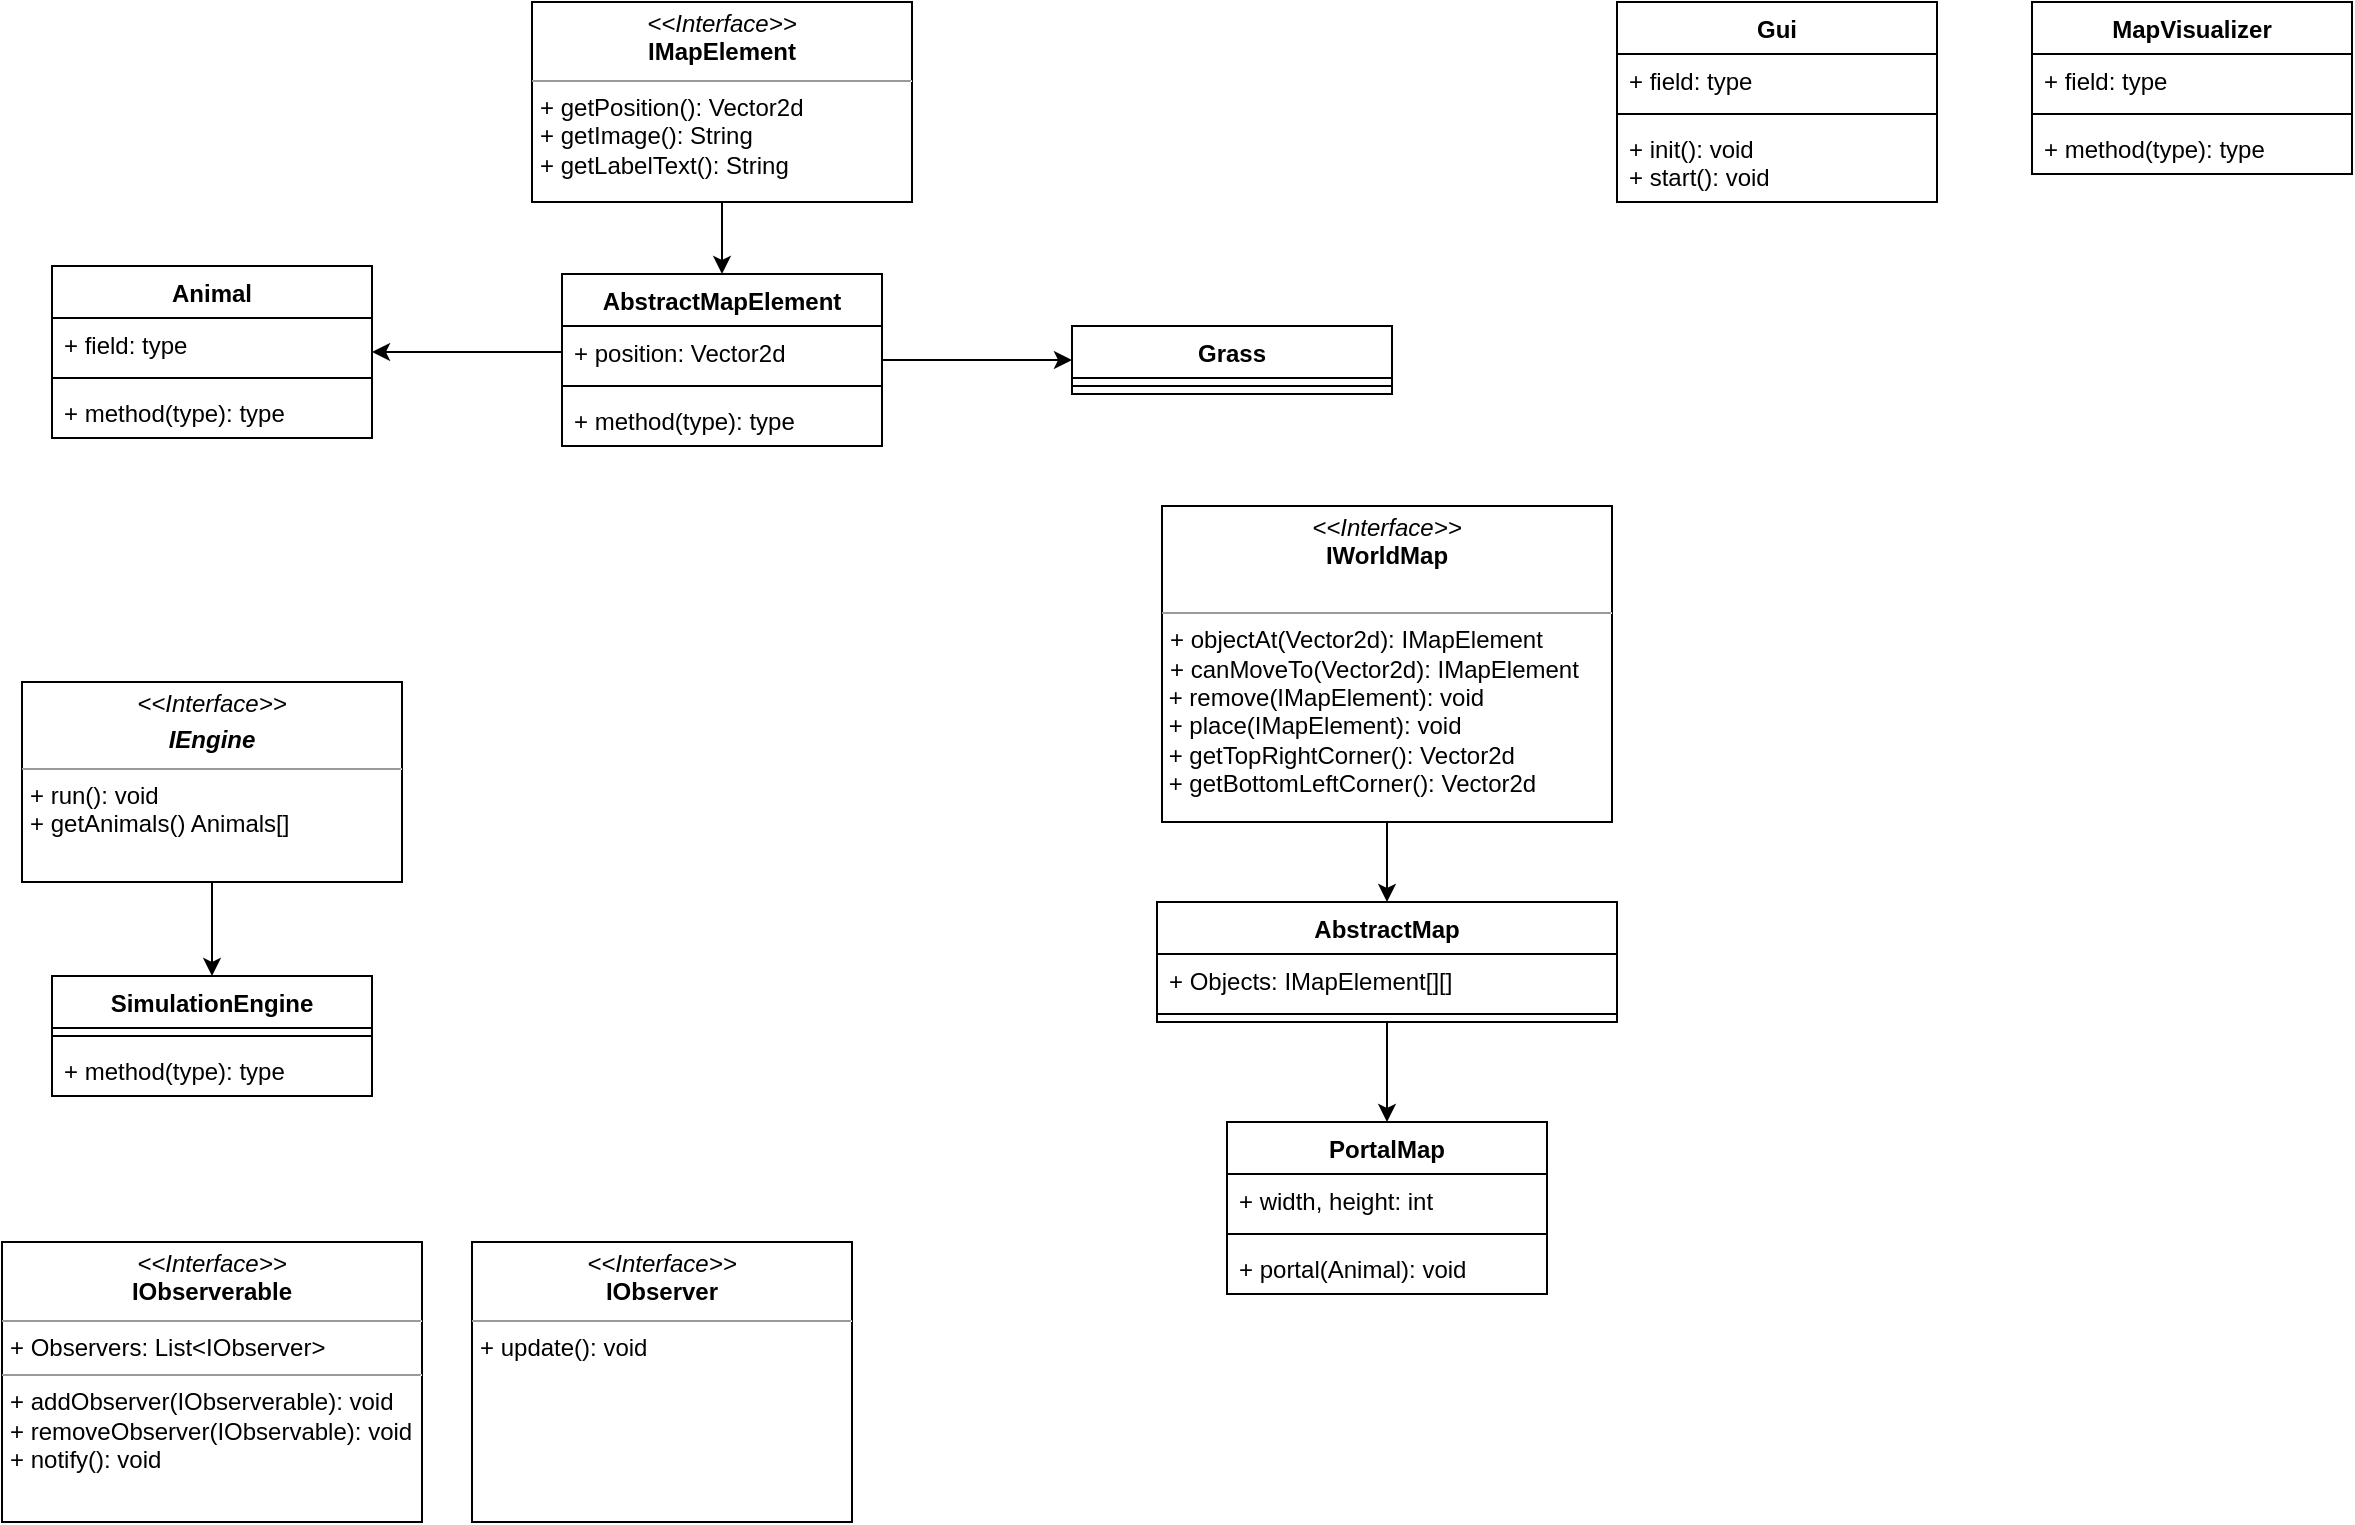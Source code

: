 <mxfile version="20.6.0" type="device"><diagram name="Page-1" id="c4acf3e9-155e-7222-9cf6-157b1a14988f"><mxGraphModel dx="1422" dy="786" grid="1" gridSize="10" guides="1" tooltips="1" connect="1" arrows="1" fold="1" page="1" pageScale="1" pageWidth="850" pageHeight="1100" background="none" math="0" shadow="0"><root><mxCell id="0"/><mxCell id="1" parent="0"/><mxCell id="h08GSDtJBgSL2ukh6FqR-1" value="Animal" style="swimlane;fontStyle=1;align=center;verticalAlign=top;childLayout=stackLayout;horizontal=1;startSize=26;horizontalStack=0;resizeParent=1;resizeParentMax=0;resizeLast=0;collapsible=1;marginBottom=0;" vertex="1" parent="1"><mxGeometry x="70" y="152" width="160" height="86" as="geometry"/></mxCell><mxCell id="h08GSDtJBgSL2ukh6FqR-2" value="+ field: type" style="text;strokeColor=none;fillColor=none;align=left;verticalAlign=top;spacingLeft=4;spacingRight=4;overflow=hidden;rotatable=0;points=[[0,0.5],[1,0.5]];portConstraint=eastwest;" vertex="1" parent="h08GSDtJBgSL2ukh6FqR-1"><mxGeometry y="26" width="160" height="26" as="geometry"/></mxCell><mxCell id="h08GSDtJBgSL2ukh6FqR-3" value="" style="line;strokeWidth=1;fillColor=none;align=left;verticalAlign=middle;spacingTop=-1;spacingLeft=3;spacingRight=3;rotatable=0;labelPosition=right;points=[];portConstraint=eastwest;strokeColor=inherit;" vertex="1" parent="h08GSDtJBgSL2ukh6FqR-1"><mxGeometry y="52" width="160" height="8" as="geometry"/></mxCell><mxCell id="h08GSDtJBgSL2ukh6FqR-4" value="+ method(type): type" style="text;strokeColor=none;fillColor=none;align=left;verticalAlign=top;spacingLeft=4;spacingRight=4;overflow=hidden;rotatable=0;points=[[0,0.5],[1,0.5]];portConstraint=eastwest;" vertex="1" parent="h08GSDtJBgSL2ukh6FqR-1"><mxGeometry y="60" width="160" height="26" as="geometry"/></mxCell><mxCell id="h08GSDtJBgSL2ukh6FqR-5" value="Grass" style="swimlane;fontStyle=1;align=center;verticalAlign=top;childLayout=stackLayout;horizontal=1;startSize=26;horizontalStack=0;resizeParent=1;resizeParentMax=0;resizeLast=0;collapsible=1;marginBottom=0;" vertex="1" parent="1"><mxGeometry x="580" y="182" width="160" height="34" as="geometry"/></mxCell><mxCell id="h08GSDtJBgSL2ukh6FqR-7" value="" style="line;strokeWidth=1;fillColor=none;align=left;verticalAlign=middle;spacingTop=-1;spacingLeft=3;spacingRight=3;rotatable=0;labelPosition=right;points=[];portConstraint=eastwest;strokeColor=inherit;" vertex="1" parent="h08GSDtJBgSL2ukh6FqR-5"><mxGeometry y="26" width="160" height="8" as="geometry"/></mxCell><mxCell id="h08GSDtJBgSL2ukh6FqR-9" value="PortalMap" style="swimlane;fontStyle=1;align=center;verticalAlign=top;childLayout=stackLayout;horizontal=1;startSize=26;horizontalStack=0;resizeParent=1;resizeParentMax=0;resizeLast=0;collapsible=1;marginBottom=0;" vertex="1" parent="1"><mxGeometry x="657.5" y="580" width="160" height="86" as="geometry"/></mxCell><mxCell id="h08GSDtJBgSL2ukh6FqR-10" value="+ width, height: int" style="text;strokeColor=none;fillColor=none;align=left;verticalAlign=top;spacingLeft=4;spacingRight=4;overflow=hidden;rotatable=0;points=[[0,0.5],[1,0.5]];portConstraint=eastwest;" vertex="1" parent="h08GSDtJBgSL2ukh6FqR-9"><mxGeometry y="26" width="160" height="26" as="geometry"/></mxCell><mxCell id="h08GSDtJBgSL2ukh6FqR-11" value="" style="line;strokeWidth=1;fillColor=none;align=left;verticalAlign=middle;spacingTop=-1;spacingLeft=3;spacingRight=3;rotatable=0;labelPosition=right;points=[];portConstraint=eastwest;strokeColor=inherit;" vertex="1" parent="h08GSDtJBgSL2ukh6FqR-9"><mxGeometry y="52" width="160" height="8" as="geometry"/></mxCell><mxCell id="h08GSDtJBgSL2ukh6FqR-12" value="+ portal(Animal): void" style="text;strokeColor=none;fillColor=none;align=left;verticalAlign=top;spacingLeft=4;spacingRight=4;overflow=hidden;rotatable=0;points=[[0,0.5],[1,0.5]];portConstraint=eastwest;" vertex="1" parent="h08GSDtJBgSL2ukh6FqR-9"><mxGeometry y="60" width="160" height="26" as="geometry"/></mxCell><mxCell id="h08GSDtJBgSL2ukh6FqR-46" style="edgeStyle=orthogonalEdgeStyle;rounded=0;orthogonalLoop=1;jettySize=auto;html=1;entryX=0.5;entryY=0;entryDx=0;entryDy=0;" edge="1" parent="1" source="h08GSDtJBgSL2ukh6FqR-14" target="h08GSDtJBgSL2ukh6FqR-21"><mxGeometry relative="1" as="geometry"/></mxCell><mxCell id="h08GSDtJBgSL2ukh6FqR-14" value="&lt;p style=&quot;margin:0px;margin-top:4px;text-align:center;&quot;&gt;&lt;i&gt;&amp;lt;&amp;lt;Interface&amp;gt;&amp;gt;&lt;/i&gt;&lt;/p&gt;&lt;p style=&quot;margin:0px;margin-top:4px;text-align:center;&quot;&gt;&lt;i&gt;&lt;b&gt;IEngine&lt;/b&gt;&lt;/i&gt;&lt;/p&gt;&lt;hr size=&quot;1&quot;&gt;&lt;p style=&quot;margin:0px;margin-left:4px;&quot;&gt;+ run(): void&lt;br&gt;+ getAnimals() Animals[]&lt;/p&gt;" style="verticalAlign=top;align=left;overflow=fill;fontSize=12;fontFamily=Helvetica;html=1;" vertex="1" parent="1"><mxGeometry x="55" y="360" width="190" height="100" as="geometry"/></mxCell><mxCell id="h08GSDtJBgSL2ukh6FqR-44" style="edgeStyle=orthogonalEdgeStyle;rounded=0;orthogonalLoop=1;jettySize=auto;html=1;entryX=0.5;entryY=0;entryDx=0;entryDy=0;" edge="1" parent="1" source="h08GSDtJBgSL2ukh6FqR-15" target="h08GSDtJBgSL2ukh6FqR-17"><mxGeometry relative="1" as="geometry"/></mxCell><mxCell id="h08GSDtJBgSL2ukh6FqR-15" value="&lt;p style=&quot;margin:0px;margin-top:4px;text-align:center;&quot;&gt;&lt;i&gt;&amp;lt;&amp;lt;Interface&amp;gt;&amp;gt;&lt;/i&gt;&lt;br&gt;&lt;b&gt;IWorldMap&lt;/b&gt;&lt;/p&gt;&lt;br&gt;&lt;hr size=&quot;1&quot;&gt;&lt;p style=&quot;margin:0px;margin-left:4px;&quot;&gt;+ objectAt(Vector2d): IMapElement&lt;br&gt;+ canMoveTo(Vector2d): IMapElement&lt;/p&gt;&amp;nbsp;+ remove(IMapElement): void&lt;br&gt;&amp;nbsp;+ place(IMapElement): void&lt;br&gt;&amp;nbsp;+ getTopRightCorner(): Vector2d&lt;br&gt;&amp;nbsp;+ getBottomLeftCorner(): Vector2d" style="verticalAlign=top;align=left;overflow=fill;fontSize=12;fontFamily=Helvetica;html=1;" vertex="1" parent="1"><mxGeometry x="625" y="272" width="225" height="158" as="geometry"/></mxCell><mxCell id="h08GSDtJBgSL2ukh6FqR-41" style="edgeStyle=orthogonalEdgeStyle;rounded=0;orthogonalLoop=1;jettySize=auto;html=1;entryX=0.5;entryY=0;entryDx=0;entryDy=0;" edge="1" parent="1" source="h08GSDtJBgSL2ukh6FqR-16" target="h08GSDtJBgSL2ukh6FqR-37"><mxGeometry relative="1" as="geometry"/></mxCell><mxCell id="h08GSDtJBgSL2ukh6FqR-16" value="&lt;p style=&quot;margin:0px;margin-top:4px;text-align:center;&quot;&gt;&lt;i&gt;&amp;lt;&amp;lt;Interface&amp;gt;&amp;gt;&lt;/i&gt;&lt;br&gt;&lt;b&gt;IMapElement&lt;/b&gt;&lt;/p&gt;&lt;hr size=&quot;1&quot;&gt;&lt;p style=&quot;margin:0px;margin-left:4px;&quot;&gt;+ getPosition(): Vector2d&lt;br&gt;+ getImage(): String&lt;/p&gt;&lt;p style=&quot;margin:0px;margin-left:4px;&quot;&gt;+ getLabelText(): String&lt;/p&gt;" style="verticalAlign=top;align=left;overflow=fill;fontSize=12;fontFamily=Helvetica;html=1;" vertex="1" parent="1"><mxGeometry x="310" y="20" width="190" height="100" as="geometry"/></mxCell><mxCell id="h08GSDtJBgSL2ukh6FqR-45" style="edgeStyle=orthogonalEdgeStyle;rounded=0;orthogonalLoop=1;jettySize=auto;html=1;" edge="1" parent="1" source="h08GSDtJBgSL2ukh6FqR-17" target="h08GSDtJBgSL2ukh6FqR-9"><mxGeometry relative="1" as="geometry"/></mxCell><mxCell id="h08GSDtJBgSL2ukh6FqR-17" value="AbstractMap" style="swimlane;fontStyle=1;align=center;verticalAlign=top;childLayout=stackLayout;horizontal=1;startSize=26;horizontalStack=0;resizeParent=1;resizeParentMax=0;resizeLast=0;collapsible=1;marginBottom=0;" vertex="1" parent="1"><mxGeometry x="622.5" y="470" width="230" height="60" as="geometry"/></mxCell><mxCell id="h08GSDtJBgSL2ukh6FqR-18" value="+ Objects: IMapElement[][]" style="text;strokeColor=none;fillColor=none;align=left;verticalAlign=top;spacingLeft=4;spacingRight=4;overflow=hidden;rotatable=0;points=[[0,0.5],[1,0.5]];portConstraint=eastwest;" vertex="1" parent="h08GSDtJBgSL2ukh6FqR-17"><mxGeometry y="26" width="230" height="26" as="geometry"/></mxCell><mxCell id="h08GSDtJBgSL2ukh6FqR-19" value="" style="line;strokeWidth=1;fillColor=none;align=left;verticalAlign=middle;spacingTop=-1;spacingLeft=3;spacingRight=3;rotatable=0;labelPosition=right;points=[];portConstraint=eastwest;strokeColor=inherit;" vertex="1" parent="h08GSDtJBgSL2ukh6FqR-17"><mxGeometry y="52" width="230" height="8" as="geometry"/></mxCell><mxCell id="h08GSDtJBgSL2ukh6FqR-21" value="SimulationEngine" style="swimlane;fontStyle=1;align=center;verticalAlign=top;childLayout=stackLayout;horizontal=1;startSize=26;horizontalStack=0;resizeParent=1;resizeParentMax=0;resizeLast=0;collapsible=1;marginBottom=0;" vertex="1" parent="1"><mxGeometry x="70" y="507" width="160" height="60" as="geometry"/></mxCell><mxCell id="h08GSDtJBgSL2ukh6FqR-23" value="" style="line;strokeWidth=1;fillColor=none;align=left;verticalAlign=middle;spacingTop=-1;spacingLeft=3;spacingRight=3;rotatable=0;labelPosition=right;points=[];portConstraint=eastwest;strokeColor=inherit;" vertex="1" parent="h08GSDtJBgSL2ukh6FqR-21"><mxGeometry y="26" width="160" height="8" as="geometry"/></mxCell><mxCell id="h08GSDtJBgSL2ukh6FqR-24" value="+ method(type): type" style="text;strokeColor=none;fillColor=none;align=left;verticalAlign=top;spacingLeft=4;spacingRight=4;overflow=hidden;rotatable=0;points=[[0,0.5],[1,0.5]];portConstraint=eastwest;" vertex="1" parent="h08GSDtJBgSL2ukh6FqR-21"><mxGeometry y="34" width="160" height="26" as="geometry"/></mxCell><mxCell id="h08GSDtJBgSL2ukh6FqR-42" style="edgeStyle=orthogonalEdgeStyle;rounded=0;orthogonalLoop=1;jettySize=auto;html=1;entryX=0;entryY=0.5;entryDx=0;entryDy=0;" edge="1" parent="1" source="h08GSDtJBgSL2ukh6FqR-37" target="h08GSDtJBgSL2ukh6FqR-5"><mxGeometry relative="1" as="geometry"/></mxCell><mxCell id="h08GSDtJBgSL2ukh6FqR-37" value="AbstractMapElement" style="swimlane;fontStyle=1;align=center;verticalAlign=top;childLayout=stackLayout;horizontal=1;startSize=26;horizontalStack=0;resizeParent=1;resizeParentMax=0;resizeLast=0;collapsible=1;marginBottom=0;" vertex="1" parent="1"><mxGeometry x="325" y="156" width="160" height="86" as="geometry"/></mxCell><mxCell id="h08GSDtJBgSL2ukh6FqR-38" value="+ position: Vector2d" style="text;strokeColor=none;fillColor=none;align=left;verticalAlign=top;spacingLeft=4;spacingRight=4;overflow=hidden;rotatable=0;points=[[0,0.5],[1,0.5]];portConstraint=eastwest;" vertex="1" parent="h08GSDtJBgSL2ukh6FqR-37"><mxGeometry y="26" width="160" height="26" as="geometry"/></mxCell><mxCell id="h08GSDtJBgSL2ukh6FqR-39" value="" style="line;strokeWidth=1;fillColor=none;align=left;verticalAlign=middle;spacingTop=-1;spacingLeft=3;spacingRight=3;rotatable=0;labelPosition=right;points=[];portConstraint=eastwest;strokeColor=inherit;" vertex="1" parent="h08GSDtJBgSL2ukh6FqR-37"><mxGeometry y="52" width="160" height="8" as="geometry"/></mxCell><mxCell id="h08GSDtJBgSL2ukh6FqR-40" value="+ method(type): type" style="text;strokeColor=none;fillColor=none;align=left;verticalAlign=top;spacingLeft=4;spacingRight=4;overflow=hidden;rotatable=0;points=[[0,0.5],[1,0.5]];portConstraint=eastwest;" vertex="1" parent="h08GSDtJBgSL2ukh6FqR-37"><mxGeometry y="60" width="160" height="26" as="geometry"/></mxCell><mxCell id="h08GSDtJBgSL2ukh6FqR-43" style="edgeStyle=orthogonalEdgeStyle;rounded=0;orthogonalLoop=1;jettySize=auto;html=1;entryX=1;entryY=0.5;entryDx=0;entryDy=0;" edge="1" parent="1" source="h08GSDtJBgSL2ukh6FqR-38" target="h08GSDtJBgSL2ukh6FqR-1"><mxGeometry relative="1" as="geometry"/></mxCell><mxCell id="h08GSDtJBgSL2ukh6FqR-47" value="&lt;p style=&quot;margin:0px;margin-top:4px;text-align:center;&quot;&gt;&lt;i&gt;&amp;lt;&amp;lt;Interface&amp;gt;&amp;gt;&lt;/i&gt;&lt;br&gt;&lt;b&gt;IObserverable&lt;/b&gt;&lt;/p&gt;&lt;hr size=&quot;1&quot;&gt;&lt;p style=&quot;margin:0px;margin-left:4px;&quot;&gt;+ Observers: List&amp;lt;IObserver&amp;gt;&lt;br&gt;&lt;/p&gt;&lt;hr size=&quot;1&quot;&gt;&lt;p style=&quot;margin:0px;margin-left:4px;&quot;&gt;+ addObserver(IObserverable): void&lt;br&gt;+ removeObserver(IObservable): void&lt;/p&gt;&lt;p style=&quot;margin:0px;margin-left:4px;&quot;&gt;+ notify(): void&lt;/p&gt;" style="verticalAlign=top;align=left;overflow=fill;fontSize=12;fontFamily=Helvetica;html=1;" vertex="1" parent="1"><mxGeometry x="45" y="640" width="210" height="140" as="geometry"/></mxCell><mxCell id="h08GSDtJBgSL2ukh6FqR-48" value="&lt;p style=&quot;margin:0px;margin-top:4px;text-align:center;&quot;&gt;&lt;i&gt;&amp;lt;&amp;lt;Interface&amp;gt;&amp;gt;&lt;/i&gt;&lt;br&gt;&lt;b&gt;IObserver&lt;/b&gt;&lt;/p&gt;&lt;hr size=&quot;1&quot;&gt;&lt;p style=&quot;margin:0px;margin-left:4px;&quot;&gt;+ update(): void&amp;nbsp;&lt;br&gt;&lt;/p&gt;" style="verticalAlign=top;align=left;overflow=fill;fontSize=12;fontFamily=Helvetica;html=1;" vertex="1" parent="1"><mxGeometry x="280" y="640" width="190" height="140" as="geometry"/></mxCell><mxCell id="h08GSDtJBgSL2ukh6FqR-49" value="Gui" style="swimlane;fontStyle=1;align=center;verticalAlign=top;childLayout=stackLayout;horizontal=1;startSize=26;horizontalStack=0;resizeParent=1;resizeParentMax=0;resizeLast=0;collapsible=1;marginBottom=0;" vertex="1" parent="1"><mxGeometry x="852.5" y="20" width="160" height="100" as="geometry"/></mxCell><mxCell id="h08GSDtJBgSL2ukh6FqR-50" value="+ field: type" style="text;strokeColor=none;fillColor=none;align=left;verticalAlign=top;spacingLeft=4;spacingRight=4;overflow=hidden;rotatable=0;points=[[0,0.5],[1,0.5]];portConstraint=eastwest;" vertex="1" parent="h08GSDtJBgSL2ukh6FqR-49"><mxGeometry y="26" width="160" height="26" as="geometry"/></mxCell><mxCell id="h08GSDtJBgSL2ukh6FqR-51" value="" style="line;strokeWidth=1;fillColor=none;align=left;verticalAlign=middle;spacingTop=-1;spacingLeft=3;spacingRight=3;rotatable=0;labelPosition=right;points=[];portConstraint=eastwest;strokeColor=inherit;" vertex="1" parent="h08GSDtJBgSL2ukh6FqR-49"><mxGeometry y="52" width="160" height="8" as="geometry"/></mxCell><mxCell id="h08GSDtJBgSL2ukh6FqR-52" value="+ init(): void&#10;+ start(): void" style="text;strokeColor=none;fillColor=none;align=left;verticalAlign=top;spacingLeft=4;spacingRight=4;overflow=hidden;rotatable=0;points=[[0,0.5],[1,0.5]];portConstraint=eastwest;" vertex="1" parent="h08GSDtJBgSL2ukh6FqR-49"><mxGeometry y="60" width="160" height="40" as="geometry"/></mxCell><mxCell id="h08GSDtJBgSL2ukh6FqR-53" value="MapVisualizer" style="swimlane;fontStyle=1;align=center;verticalAlign=top;childLayout=stackLayout;horizontal=1;startSize=26;horizontalStack=0;resizeParent=1;resizeParentMax=0;resizeLast=0;collapsible=1;marginBottom=0;" vertex="1" parent="1"><mxGeometry x="1060" y="20" width="160" height="86" as="geometry"/></mxCell><mxCell id="h08GSDtJBgSL2ukh6FqR-54" value="+ field: type" style="text;strokeColor=none;fillColor=none;align=left;verticalAlign=top;spacingLeft=4;spacingRight=4;overflow=hidden;rotatable=0;points=[[0,0.5],[1,0.5]];portConstraint=eastwest;" vertex="1" parent="h08GSDtJBgSL2ukh6FqR-53"><mxGeometry y="26" width="160" height="26" as="geometry"/></mxCell><mxCell id="h08GSDtJBgSL2ukh6FqR-55" value="" style="line;strokeWidth=1;fillColor=none;align=left;verticalAlign=middle;spacingTop=-1;spacingLeft=3;spacingRight=3;rotatable=0;labelPosition=right;points=[];portConstraint=eastwest;strokeColor=inherit;" vertex="1" parent="h08GSDtJBgSL2ukh6FqR-53"><mxGeometry y="52" width="160" height="8" as="geometry"/></mxCell><mxCell id="h08GSDtJBgSL2ukh6FqR-56" value="+ method(type): type" style="text;strokeColor=none;fillColor=none;align=left;verticalAlign=top;spacingLeft=4;spacingRight=4;overflow=hidden;rotatable=0;points=[[0,0.5],[1,0.5]];portConstraint=eastwest;" vertex="1" parent="h08GSDtJBgSL2ukh6FqR-53"><mxGeometry y="60" width="160" height="26" as="geometry"/></mxCell></root></mxGraphModel></diagram></mxfile>